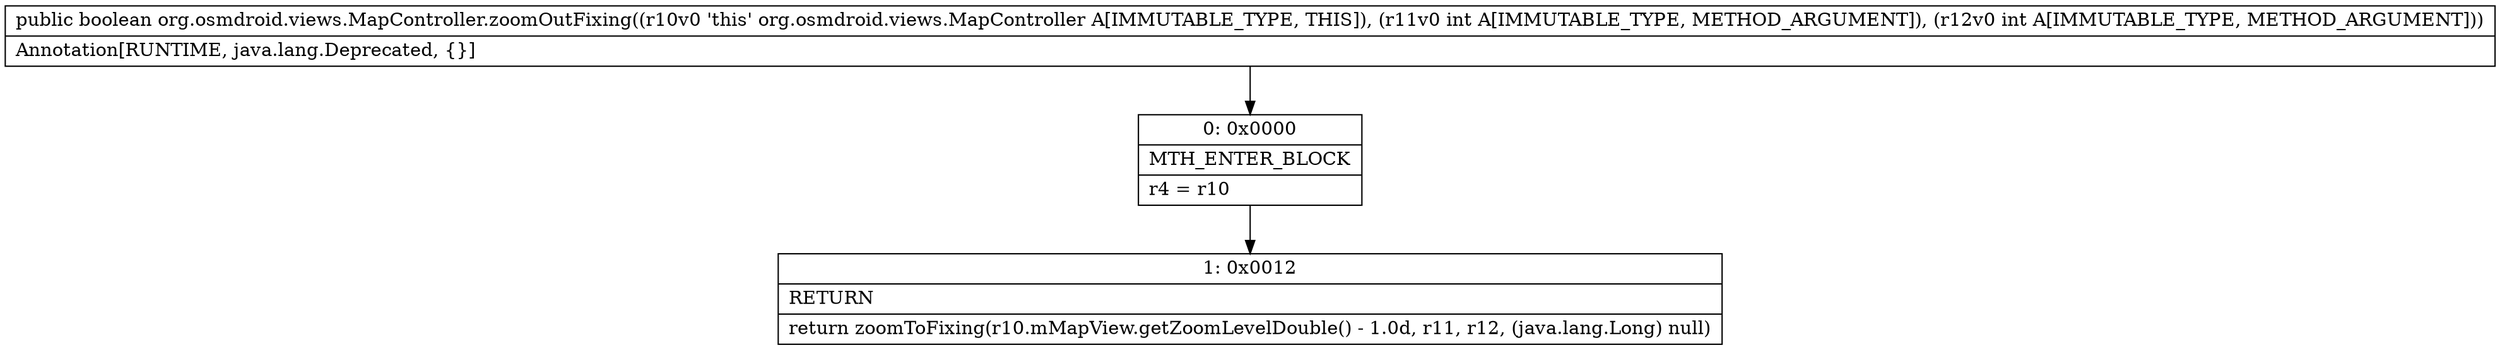 digraph "CFG fororg.osmdroid.views.MapController.zoomOutFixing(II)Z" {
Node_0 [shape=record,label="{0\:\ 0x0000|MTH_ENTER_BLOCK\l|r4 = r10\l}"];
Node_1 [shape=record,label="{1\:\ 0x0012|RETURN\l|return zoomToFixing(r10.mMapView.getZoomLevelDouble() \- 1.0d, r11, r12, (java.lang.Long) null)\l}"];
MethodNode[shape=record,label="{public boolean org.osmdroid.views.MapController.zoomOutFixing((r10v0 'this' org.osmdroid.views.MapController A[IMMUTABLE_TYPE, THIS]), (r11v0 int A[IMMUTABLE_TYPE, METHOD_ARGUMENT]), (r12v0 int A[IMMUTABLE_TYPE, METHOD_ARGUMENT]))  | Annotation[RUNTIME, java.lang.Deprecated, \{\}]\l}"];
MethodNode -> Node_0;
Node_0 -> Node_1;
}

